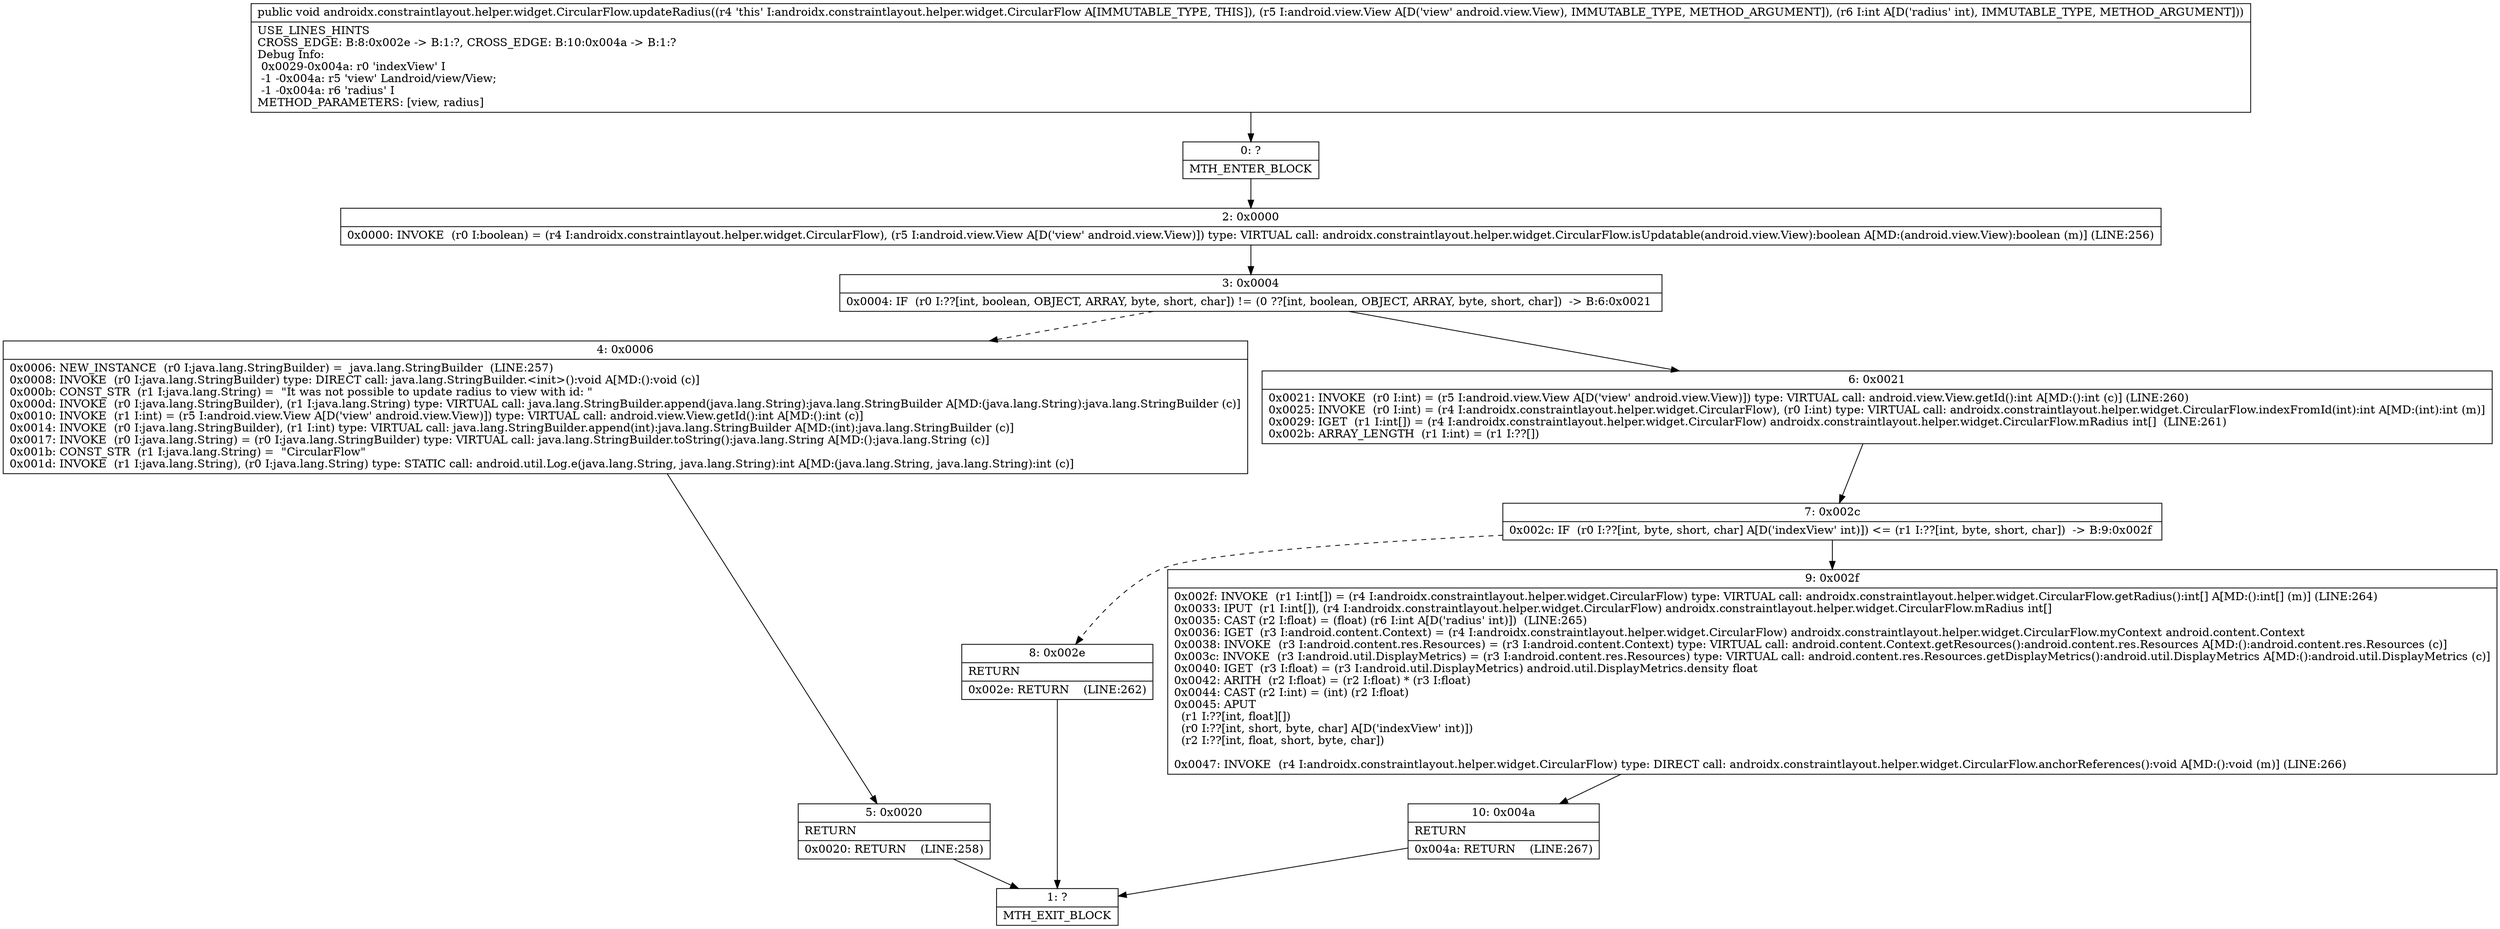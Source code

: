 digraph "CFG forandroidx.constraintlayout.helper.widget.CircularFlow.updateRadius(Landroid\/view\/View;I)V" {
Node_0 [shape=record,label="{0\:\ ?|MTH_ENTER_BLOCK\l}"];
Node_2 [shape=record,label="{2\:\ 0x0000|0x0000: INVOKE  (r0 I:boolean) = (r4 I:androidx.constraintlayout.helper.widget.CircularFlow), (r5 I:android.view.View A[D('view' android.view.View)]) type: VIRTUAL call: androidx.constraintlayout.helper.widget.CircularFlow.isUpdatable(android.view.View):boolean A[MD:(android.view.View):boolean (m)] (LINE:256)\l}"];
Node_3 [shape=record,label="{3\:\ 0x0004|0x0004: IF  (r0 I:??[int, boolean, OBJECT, ARRAY, byte, short, char]) != (0 ??[int, boolean, OBJECT, ARRAY, byte, short, char])  \-\> B:6:0x0021 \l}"];
Node_4 [shape=record,label="{4\:\ 0x0006|0x0006: NEW_INSTANCE  (r0 I:java.lang.StringBuilder) =  java.lang.StringBuilder  (LINE:257)\l0x0008: INVOKE  (r0 I:java.lang.StringBuilder) type: DIRECT call: java.lang.StringBuilder.\<init\>():void A[MD:():void (c)]\l0x000b: CONST_STR  (r1 I:java.lang.String) =  \"It was not possible to update radius to view with id: \" \l0x000d: INVOKE  (r0 I:java.lang.StringBuilder), (r1 I:java.lang.String) type: VIRTUAL call: java.lang.StringBuilder.append(java.lang.String):java.lang.StringBuilder A[MD:(java.lang.String):java.lang.StringBuilder (c)]\l0x0010: INVOKE  (r1 I:int) = (r5 I:android.view.View A[D('view' android.view.View)]) type: VIRTUAL call: android.view.View.getId():int A[MD:():int (c)]\l0x0014: INVOKE  (r0 I:java.lang.StringBuilder), (r1 I:int) type: VIRTUAL call: java.lang.StringBuilder.append(int):java.lang.StringBuilder A[MD:(int):java.lang.StringBuilder (c)]\l0x0017: INVOKE  (r0 I:java.lang.String) = (r0 I:java.lang.StringBuilder) type: VIRTUAL call: java.lang.StringBuilder.toString():java.lang.String A[MD:():java.lang.String (c)]\l0x001b: CONST_STR  (r1 I:java.lang.String) =  \"CircularFlow\" \l0x001d: INVOKE  (r1 I:java.lang.String), (r0 I:java.lang.String) type: STATIC call: android.util.Log.e(java.lang.String, java.lang.String):int A[MD:(java.lang.String, java.lang.String):int (c)]\l}"];
Node_5 [shape=record,label="{5\:\ 0x0020|RETURN\l|0x0020: RETURN    (LINE:258)\l}"];
Node_1 [shape=record,label="{1\:\ ?|MTH_EXIT_BLOCK\l}"];
Node_6 [shape=record,label="{6\:\ 0x0021|0x0021: INVOKE  (r0 I:int) = (r5 I:android.view.View A[D('view' android.view.View)]) type: VIRTUAL call: android.view.View.getId():int A[MD:():int (c)] (LINE:260)\l0x0025: INVOKE  (r0 I:int) = (r4 I:androidx.constraintlayout.helper.widget.CircularFlow), (r0 I:int) type: VIRTUAL call: androidx.constraintlayout.helper.widget.CircularFlow.indexFromId(int):int A[MD:(int):int (m)]\l0x0029: IGET  (r1 I:int[]) = (r4 I:androidx.constraintlayout.helper.widget.CircularFlow) androidx.constraintlayout.helper.widget.CircularFlow.mRadius int[]  (LINE:261)\l0x002b: ARRAY_LENGTH  (r1 I:int) = (r1 I:??[]) \l}"];
Node_7 [shape=record,label="{7\:\ 0x002c|0x002c: IF  (r0 I:??[int, byte, short, char] A[D('indexView' int)]) \<= (r1 I:??[int, byte, short, char])  \-\> B:9:0x002f \l}"];
Node_8 [shape=record,label="{8\:\ 0x002e|RETURN\l|0x002e: RETURN    (LINE:262)\l}"];
Node_9 [shape=record,label="{9\:\ 0x002f|0x002f: INVOKE  (r1 I:int[]) = (r4 I:androidx.constraintlayout.helper.widget.CircularFlow) type: VIRTUAL call: androidx.constraintlayout.helper.widget.CircularFlow.getRadius():int[] A[MD:():int[] (m)] (LINE:264)\l0x0033: IPUT  (r1 I:int[]), (r4 I:androidx.constraintlayout.helper.widget.CircularFlow) androidx.constraintlayout.helper.widget.CircularFlow.mRadius int[] \l0x0035: CAST (r2 I:float) = (float) (r6 I:int A[D('radius' int)])  (LINE:265)\l0x0036: IGET  (r3 I:android.content.Context) = (r4 I:androidx.constraintlayout.helper.widget.CircularFlow) androidx.constraintlayout.helper.widget.CircularFlow.myContext android.content.Context \l0x0038: INVOKE  (r3 I:android.content.res.Resources) = (r3 I:android.content.Context) type: VIRTUAL call: android.content.Context.getResources():android.content.res.Resources A[MD:():android.content.res.Resources (c)]\l0x003c: INVOKE  (r3 I:android.util.DisplayMetrics) = (r3 I:android.content.res.Resources) type: VIRTUAL call: android.content.res.Resources.getDisplayMetrics():android.util.DisplayMetrics A[MD:():android.util.DisplayMetrics (c)]\l0x0040: IGET  (r3 I:float) = (r3 I:android.util.DisplayMetrics) android.util.DisplayMetrics.density float \l0x0042: ARITH  (r2 I:float) = (r2 I:float) * (r3 I:float) \l0x0044: CAST (r2 I:int) = (int) (r2 I:float) \l0x0045: APUT  \l  (r1 I:??[int, float][])\l  (r0 I:??[int, short, byte, char] A[D('indexView' int)])\l  (r2 I:??[int, float, short, byte, char])\l \l0x0047: INVOKE  (r4 I:androidx.constraintlayout.helper.widget.CircularFlow) type: DIRECT call: androidx.constraintlayout.helper.widget.CircularFlow.anchorReferences():void A[MD:():void (m)] (LINE:266)\l}"];
Node_10 [shape=record,label="{10\:\ 0x004a|RETURN\l|0x004a: RETURN    (LINE:267)\l}"];
MethodNode[shape=record,label="{public void androidx.constraintlayout.helper.widget.CircularFlow.updateRadius((r4 'this' I:androidx.constraintlayout.helper.widget.CircularFlow A[IMMUTABLE_TYPE, THIS]), (r5 I:android.view.View A[D('view' android.view.View), IMMUTABLE_TYPE, METHOD_ARGUMENT]), (r6 I:int A[D('radius' int), IMMUTABLE_TYPE, METHOD_ARGUMENT]))  | USE_LINES_HINTS\lCROSS_EDGE: B:8:0x002e \-\> B:1:?, CROSS_EDGE: B:10:0x004a \-\> B:1:?\lDebug Info:\l  0x0029\-0x004a: r0 'indexView' I\l  \-1 \-0x004a: r5 'view' Landroid\/view\/View;\l  \-1 \-0x004a: r6 'radius' I\lMETHOD_PARAMETERS: [view, radius]\l}"];
MethodNode -> Node_0;Node_0 -> Node_2;
Node_2 -> Node_3;
Node_3 -> Node_4[style=dashed];
Node_3 -> Node_6;
Node_4 -> Node_5;
Node_5 -> Node_1;
Node_6 -> Node_7;
Node_7 -> Node_8[style=dashed];
Node_7 -> Node_9;
Node_8 -> Node_1;
Node_9 -> Node_10;
Node_10 -> Node_1;
}

